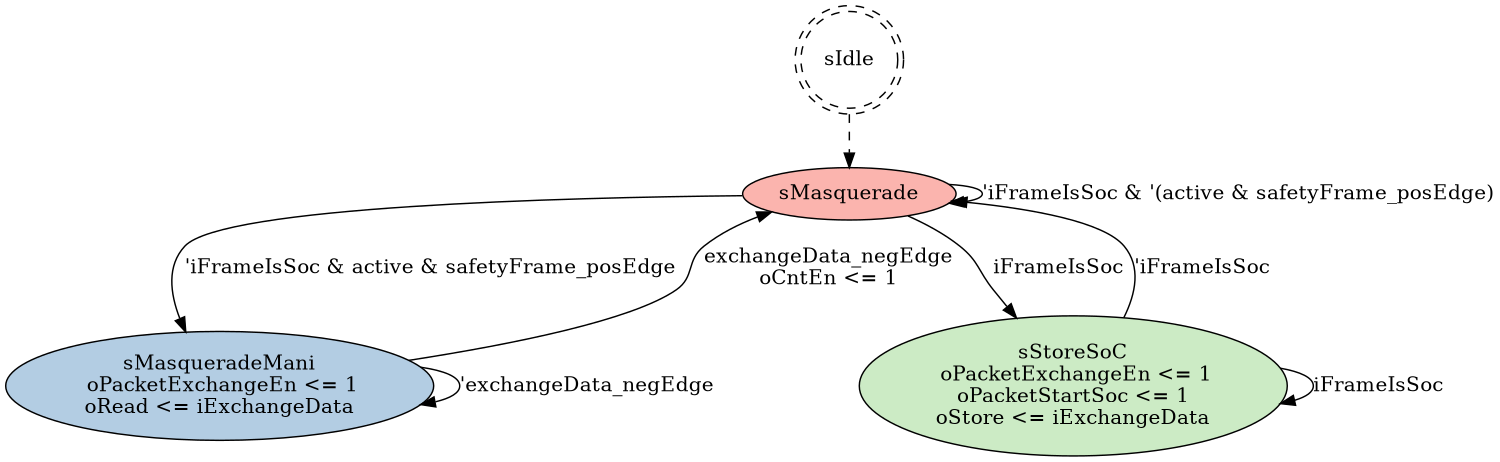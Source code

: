 digraph finite_state_machine {
    rankdir=TB;
    size="10!,10"; resolution=90;

    node [colorscheme = pastel19];
    node [style=dashed,fillcolor=6, shape = doublecircle]; sIdle;

    node [style=filled, fillcolor=1, shape = ellipse, label="sMasquerade"] sMasquerade;
    node [style=filled, fillcolor=2, shape = ellipse, label="sMasqueradeMani\n oPacketExchangeEn <= 1\noRead <= iExchangeData"] sMasqueradeMani;
    node [style=filled, fillcolor=3, shape = ellipse, label="sStoreSoC\n oPacketExchangeEn <= 1\noPacketStartSoc <= 1\noStore <= iExchangeData"] sStoreSoC;


    sIdle -> sMasquerade    [ style="dashed" ];


    sMasquerade -> sStoreSoC        [label = "iFrameIsSoc"];
    sMasquerade -> sMasqueradeMani  [label = "'iFrameIsSoc & active & safetyFrame_posEdge"];
    sMasquerade -> sMasquerade      [label = "'iFrameIsSoc & '(active & safetyFrame_posEdge)" ];


    sMasqueradeMani -> sMasquerade      [label = "exchangeData_negEdge\noCntEn <= 1"];
    sMasqueradeMani -> sMasqueradeMani  [label = "'exchangeData_negEdge" ];

    sStoreSoC -> sMasquerade    [label = "'iFrameIsSoc"];
    sStoreSoC -> sStoreSoC      [label = "iFrameIsSoc" ];


}